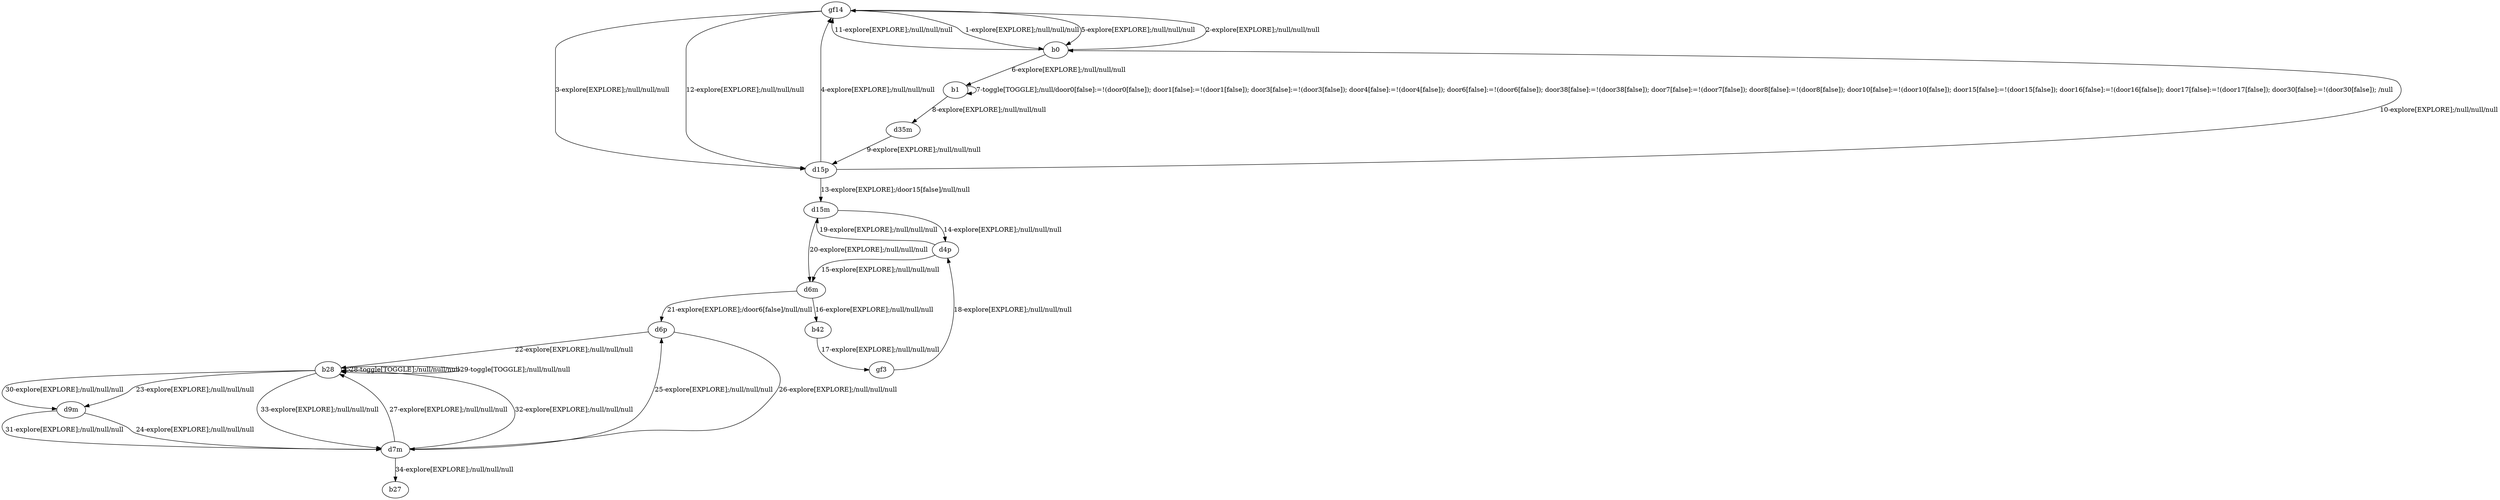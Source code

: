 # Total number of goals covered by this test: 3
# b28 --> b28
# d7m --> b27
# b28 --> d7m

digraph g {
"gf14" -> "b0" [label = "1-explore[EXPLORE];/null/null/null"];
"b0" -> "gf14" [label = "2-explore[EXPLORE];/null/null/null"];
"gf14" -> "d15p" [label = "3-explore[EXPLORE];/null/null/null"];
"d15p" -> "gf14" [label = "4-explore[EXPLORE];/null/null/null"];
"gf14" -> "b0" [label = "5-explore[EXPLORE];/null/null/null"];
"b0" -> "b1" [label = "6-explore[EXPLORE];/null/null/null"];
"b1" -> "b1" [label = "7-toggle[TOGGLE];/null/door0[false]:=!(door0[false]); door1[false]:=!(door1[false]); door3[false]:=!(door3[false]); door4[false]:=!(door4[false]); door6[false]:=!(door6[false]); door38[false]:=!(door38[false]); door7[false]:=!(door7[false]); door8[false]:=!(door8[false]); door10[false]:=!(door10[false]); door15[false]:=!(door15[false]); door16[false]:=!(door16[false]); door17[false]:=!(door17[false]); door30[false]:=!(door30[false]); /null"];
"b1" -> "d35m" [label = "8-explore[EXPLORE];/null/null/null"];
"d35m" -> "d15p" [label = "9-explore[EXPLORE];/null/null/null"];
"d15p" -> "b0" [label = "10-explore[EXPLORE];/null/null/null"];
"b0" -> "gf14" [label = "11-explore[EXPLORE];/null/null/null"];
"gf14" -> "d15p" [label = "12-explore[EXPLORE];/null/null/null"];
"d15p" -> "d15m" [label = "13-explore[EXPLORE];/door15[false]/null/null"];
"d15m" -> "d4p" [label = "14-explore[EXPLORE];/null/null/null"];
"d4p" -> "d6m" [label = "15-explore[EXPLORE];/null/null/null"];
"d6m" -> "b42" [label = "16-explore[EXPLORE];/null/null/null"];
"b42" -> "gf3" [label = "17-explore[EXPLORE];/null/null/null"];
"gf3" -> "d4p" [label = "18-explore[EXPLORE];/null/null/null"];
"d4p" -> "d15m" [label = "19-explore[EXPLORE];/null/null/null"];
"d15m" -> "d6m" [label = "20-explore[EXPLORE];/null/null/null"];
"d6m" -> "d6p" [label = "21-explore[EXPLORE];/door6[false]/null/null"];
"d6p" -> "b28" [label = "22-explore[EXPLORE];/null/null/null"];
"b28" -> "d9m" [label = "23-explore[EXPLORE];/null/null/null"];
"d9m" -> "d7m" [label = "24-explore[EXPLORE];/null/null/null"];
"d7m" -> "d6p" [label = "25-explore[EXPLORE];/null/null/null"];
"d6p" -> "d7m" [label = "26-explore[EXPLORE];/null/null/null"];
"d7m" -> "b28" [label = "27-explore[EXPLORE];/null/null/null"];
"b28" -> "b28" [label = "28-toggle[TOGGLE];/null/null/null"];
"b28" -> "b28" [label = "29-toggle[TOGGLE];/null/null/null"];
"b28" -> "d9m" [label = "30-explore[EXPLORE];/null/null/null"];
"d9m" -> "d7m" [label = "31-explore[EXPLORE];/null/null/null"];
"d7m" -> "b28" [label = "32-explore[EXPLORE];/null/null/null"];
"b28" -> "d7m" [label = "33-explore[EXPLORE];/null/null/null"];
"d7m" -> "b27" [label = "34-explore[EXPLORE];/null/null/null"];
}
